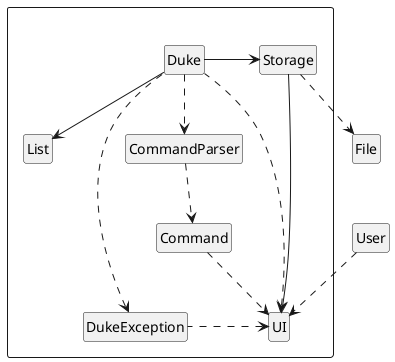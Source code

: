 @startuml
skinparam classAttributeIconSize 0
hide footbox
hide members
hide circle

Package " "<<Rectangle>>{
    class UI
    class List
    class Storage
    class CommandParser
    class DukeException
    class Command
    class Duke
}

User ..> UI


Duke --> List
Duke -left-> Storage
Duke ..> CommandParser
Duke .up.> UI
Duke .up.> DukeException

CommandParser ..> Command

Command ..> UI
DukeException .up> UI
Storage --> UI

Storage ..> File

@enduml